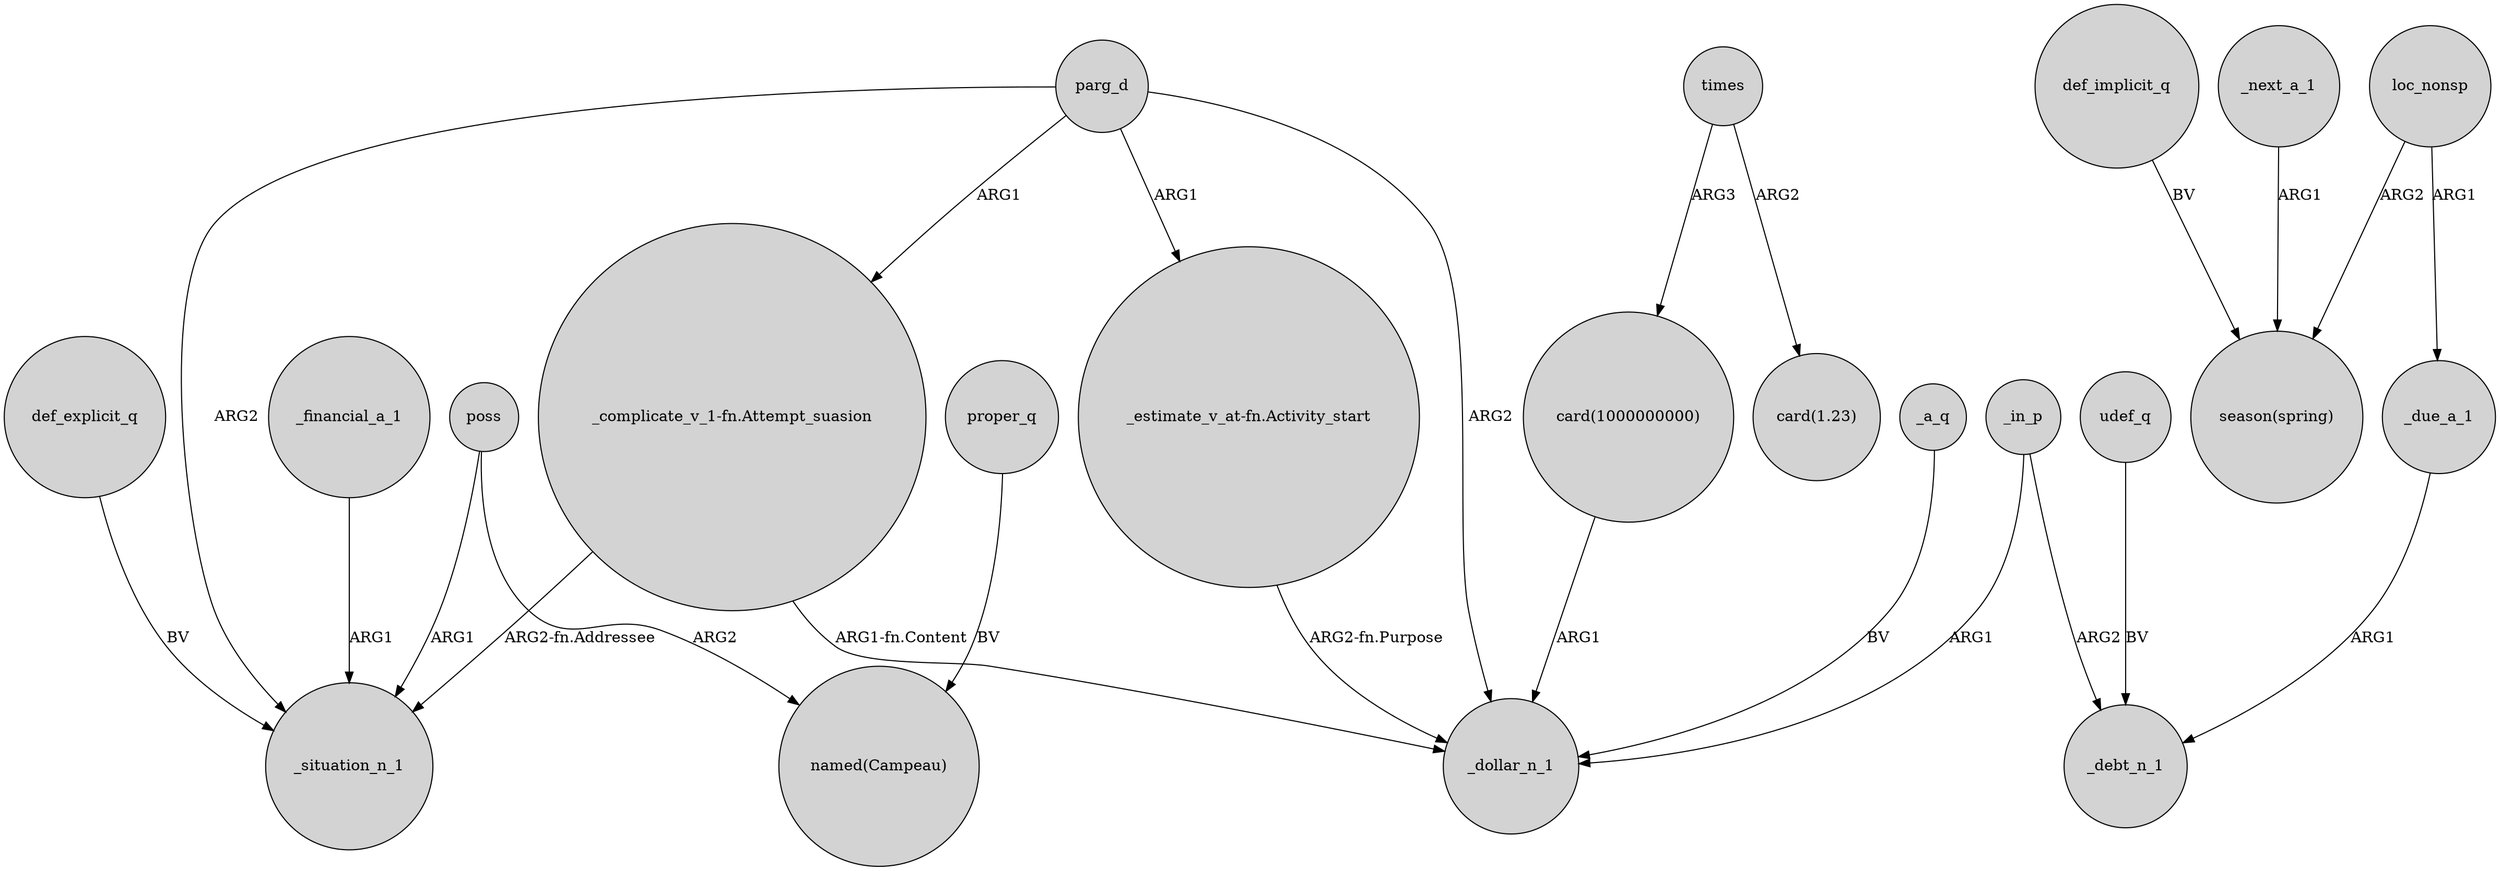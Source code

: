 digraph {
	node [shape=circle style=filled]
	"card(1000000000)" -> _dollar_n_1 [label=ARG1]
	times -> "card(1.23)" [label=ARG2]
	parg_d -> _dollar_n_1 [label=ARG2]
	poss -> "named(Campeau)" [label=ARG2]
	proper_q -> "named(Campeau)" [label=BV]
	_a_q -> _dollar_n_1 [label=BV]
	parg_d -> "_complicate_v_1-fn.Attempt_suasion" [label=ARG1]
	_next_a_1 -> "season(spring)" [label=ARG1]
	loc_nonsp -> "season(spring)" [label=ARG2]
	times -> "card(1000000000)" [label=ARG3]
	"_estimate_v_at-fn.Activity_start" -> _dollar_n_1 [label="ARG2-fn.Purpose"]
	_due_a_1 -> _debt_n_1 [label=ARG1]
	_in_p -> _dollar_n_1 [label=ARG1]
	"_complicate_v_1-fn.Attempt_suasion" -> _situation_n_1 [label="ARG2-fn.Addressee"]
	"_complicate_v_1-fn.Attempt_suasion" -> _dollar_n_1 [label="ARG1-fn.Content"]
	poss -> _situation_n_1 [label=ARG1]
	udef_q -> _debt_n_1 [label=BV]
	parg_d -> _situation_n_1 [label=ARG2]
	def_implicit_q -> "season(spring)" [label=BV]
	_in_p -> _debt_n_1 [label=ARG2]
	def_explicit_q -> _situation_n_1 [label=BV]
	loc_nonsp -> _due_a_1 [label=ARG1]
	parg_d -> "_estimate_v_at-fn.Activity_start" [label=ARG1]
	_financial_a_1 -> _situation_n_1 [label=ARG1]
}
